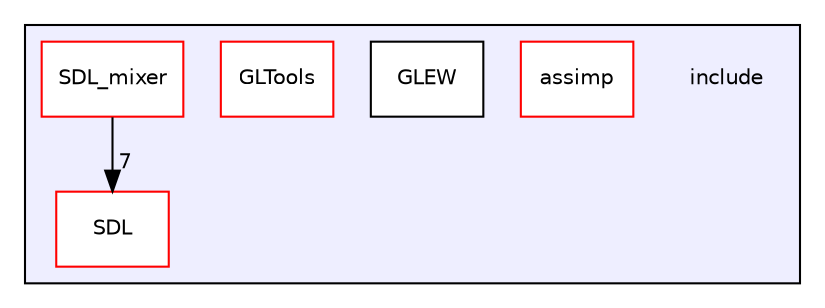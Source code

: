 digraph "include" {
  compound=true
  node [ fontsize="10", fontname="Helvetica"];
  edge [ labelfontsize="10", labelfontname="Helvetica"];
  subgraph clusterdir_d44c64559bbebec7f509842c48db8b23 {
    graph [ bgcolor="#eeeeff", pencolor="black", label="" URL="dir_d44c64559bbebec7f509842c48db8b23.html"];
    dir_d44c64559bbebec7f509842c48db8b23 [shape=plaintext label="include"];
    dir_2a3ab8ae23d2cffc0bffa70c4703d52b [shape=box label="assimp" color="red" fillcolor="white" style="filled" URL="dir_2a3ab8ae23d2cffc0bffa70c4703d52b.html"];
    dir_127e130de9cc7749b89932d401a80414 [shape=box label="GLEW" color="black" fillcolor="white" style="filled" URL="dir_127e130de9cc7749b89932d401a80414.html"];
    dir_04d2248af09e8d4b47039d32314b7c56 [shape=box label="GLTools" color="red" fillcolor="white" style="filled" URL="dir_04d2248af09e8d4b47039d32314b7c56.html"];
    dir_bb71c587d4eee030bda30f2f35ebd6b7 [shape=box label="SDL" color="red" fillcolor="white" style="filled" URL="dir_bb71c587d4eee030bda30f2f35ebd6b7.html"];
    dir_08f4c3bd02e0afc66d49fdc02357d0dd [shape=box label="SDL_mixer" color="red" fillcolor="white" style="filled" URL="dir_08f4c3bd02e0afc66d49fdc02357d0dd.html"];
  }
  dir_08f4c3bd02e0afc66d49fdc02357d0dd->dir_bb71c587d4eee030bda30f2f35ebd6b7 [headlabel="7", labeldistance=1.5 headhref="dir_000014_000012.html"];
}
